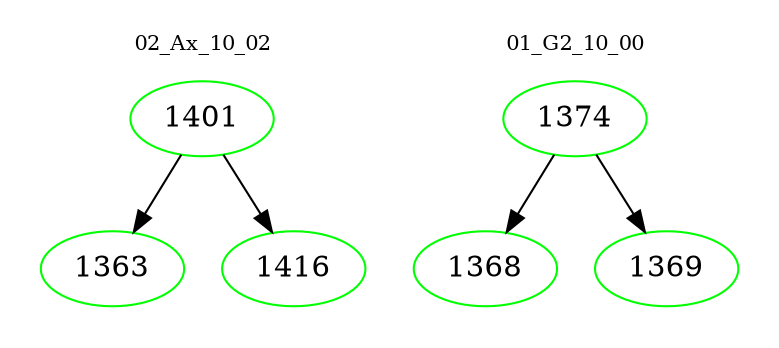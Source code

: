 digraph{
subgraph cluster_0 {
color = white
label = "02_Ax_10_02";
fontsize=10;
T0_1401 [label="1401", color="green"]
T0_1401 -> T0_1363 [color="black"]
T0_1363 [label="1363", color="green"]
T0_1401 -> T0_1416 [color="black"]
T0_1416 [label="1416", color="green"]
}
subgraph cluster_1 {
color = white
label = "01_G2_10_00";
fontsize=10;
T1_1374 [label="1374", color="green"]
T1_1374 -> T1_1368 [color="black"]
T1_1368 [label="1368", color="green"]
T1_1374 -> T1_1369 [color="black"]
T1_1369 [label="1369", color="green"]
}
}
